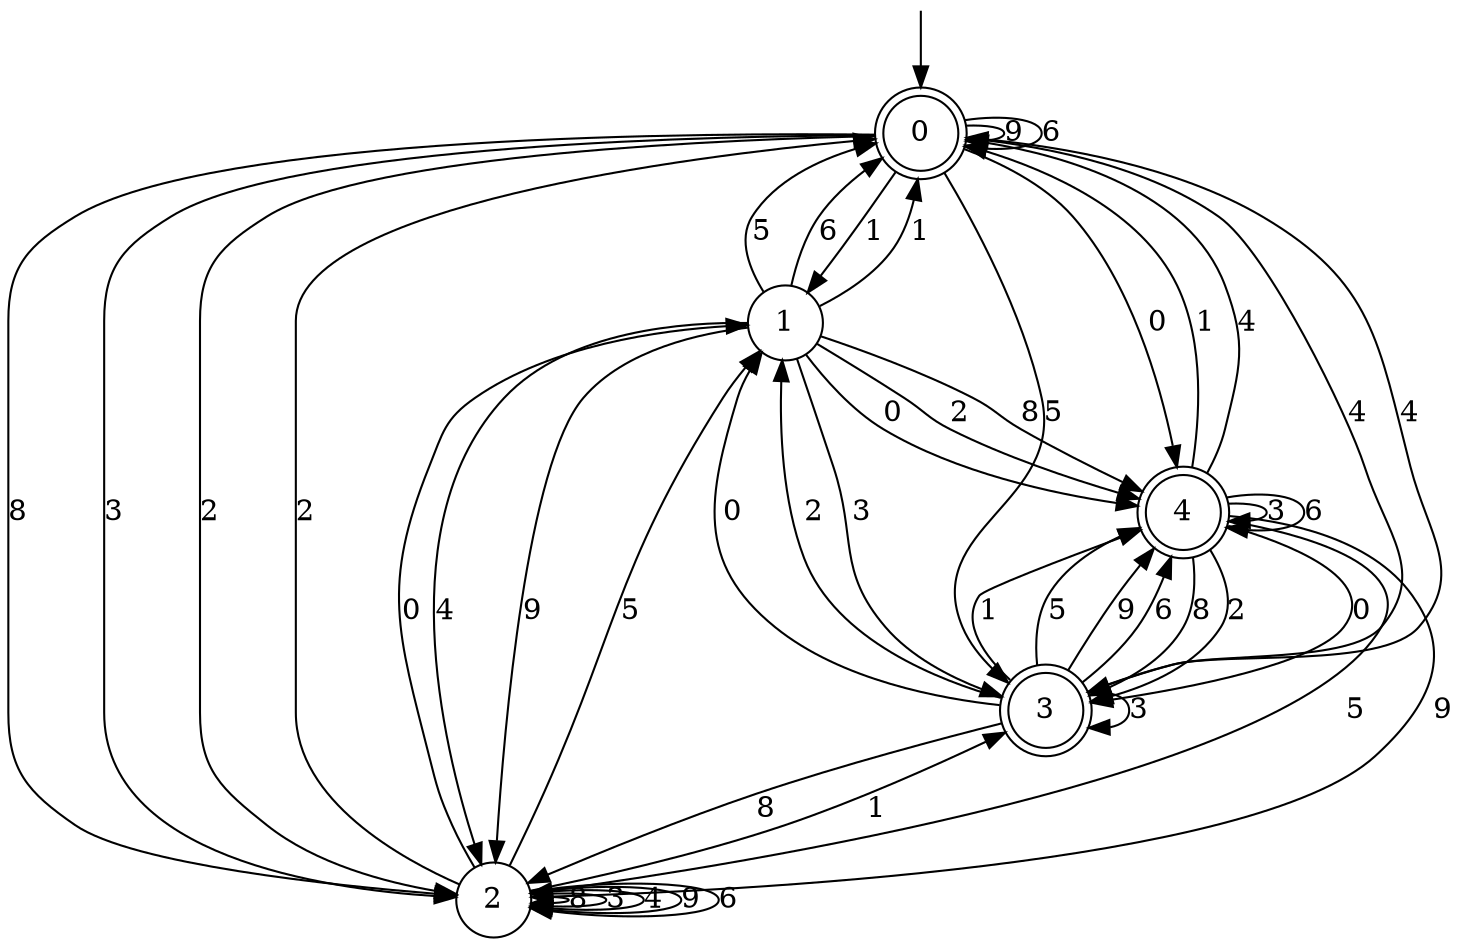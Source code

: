 digraph g {

	s0 [shape="doublecircle" label="0"];
	s1 [shape="circle" label="1"];
	s2 [shape="circle" label="2"];
	s3 [shape="doublecircle" label="3"];
	s4 [shape="doublecircle" label="4"];
	s0 -> s1 [label="1"];
	s0 -> s2 [label="8"];
	s0 -> s2 [label="3"];
	s0 -> s3 [label="5"];
	s0 -> s4 [label="0"];
	s0 -> s2 [label="2"];
	s0 -> s3 [label="4"];
	s0 -> s0 [label="9"];
	s0 -> s0 [label="6"];
	s1 -> s0 [label="1"];
	s1 -> s4 [label="8"];
	s1 -> s3 [label="3"];
	s1 -> s0 [label="5"];
	s1 -> s4 [label="0"];
	s1 -> s4 [label="2"];
	s1 -> s2 [label="4"];
	s1 -> s2 [label="9"];
	s1 -> s0 [label="6"];
	s2 -> s3 [label="1"];
	s2 -> s2 [label="8"];
	s2 -> s2 [label="3"];
	s2 -> s1 [label="5"];
	s2 -> s1 [label="0"];
	s2 -> s0 [label="2"];
	s2 -> s2 [label="4"];
	s2 -> s2 [label="9"];
	s2 -> s2 [label="6"];
	s3 -> s4 [label="1"];
	s3 -> s2 [label="8"];
	s3 -> s3 [label="3"];
	s3 -> s4 [label="5"];
	s3 -> s1 [label="0"];
	s3 -> s1 [label="2"];
	s3 -> s0 [label="4"];
	s3 -> s4 [label="9"];
	s3 -> s4 [label="6"];
	s4 -> s0 [label="1"];
	s4 -> s3 [label="8"];
	s4 -> s4 [label="3"];
	s4 -> s2 [label="5"];
	s4 -> s3 [label="0"];
	s4 -> s3 [label="2"];
	s4 -> s0 [label="4"];
	s4 -> s2 [label="9"];
	s4 -> s4 [label="6"];

__start0 [label="" shape="none" width="0" height="0"];
__start0 -> s0;

}
